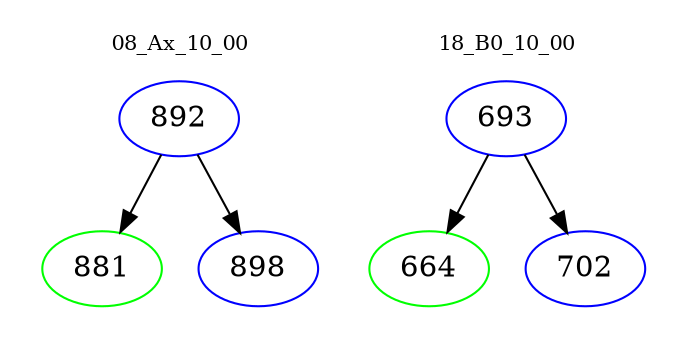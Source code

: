 digraph{
subgraph cluster_0 {
color = white
label = "08_Ax_10_00";
fontsize=10;
T0_892 [label="892", color="blue"]
T0_892 -> T0_881 [color="black"]
T0_881 [label="881", color="green"]
T0_892 -> T0_898 [color="black"]
T0_898 [label="898", color="blue"]
}
subgraph cluster_1 {
color = white
label = "18_B0_10_00";
fontsize=10;
T1_693 [label="693", color="blue"]
T1_693 -> T1_664 [color="black"]
T1_664 [label="664", color="green"]
T1_693 -> T1_702 [color="black"]
T1_702 [label="702", color="blue"]
}
}

